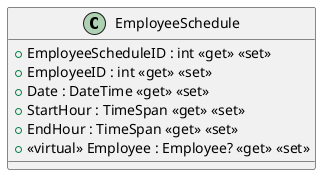 @startuml
class EmployeeSchedule {
    + EmployeeScheduleID : int <<get>> <<set>>
    + EmployeeID : int <<get>> <<set>>
    + Date : DateTime <<get>> <<set>>
    + StartHour : TimeSpan <<get>> <<set>>
    + EndHour : TimeSpan <<get>> <<set>>
    + <<virtual>> Employee : Employee? <<get>> <<set>>
}
@enduml
